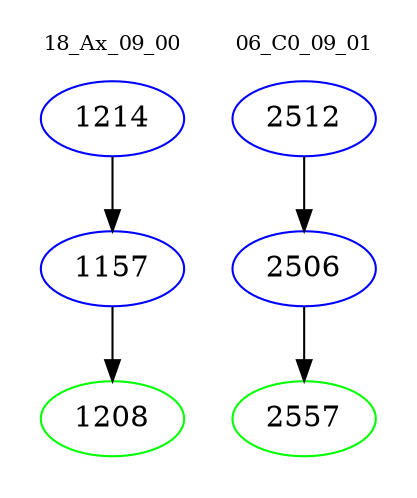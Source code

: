 digraph{
subgraph cluster_0 {
color = white
label = "18_Ax_09_00";
fontsize=10;
T0_1214 [label="1214", color="blue"]
T0_1214 -> T0_1157 [color="black"]
T0_1157 [label="1157", color="blue"]
T0_1157 -> T0_1208 [color="black"]
T0_1208 [label="1208", color="green"]
}
subgraph cluster_1 {
color = white
label = "06_C0_09_01";
fontsize=10;
T1_2512 [label="2512", color="blue"]
T1_2512 -> T1_2506 [color="black"]
T1_2506 [label="2506", color="blue"]
T1_2506 -> T1_2557 [color="black"]
T1_2557 [label="2557", color="green"]
}
}
